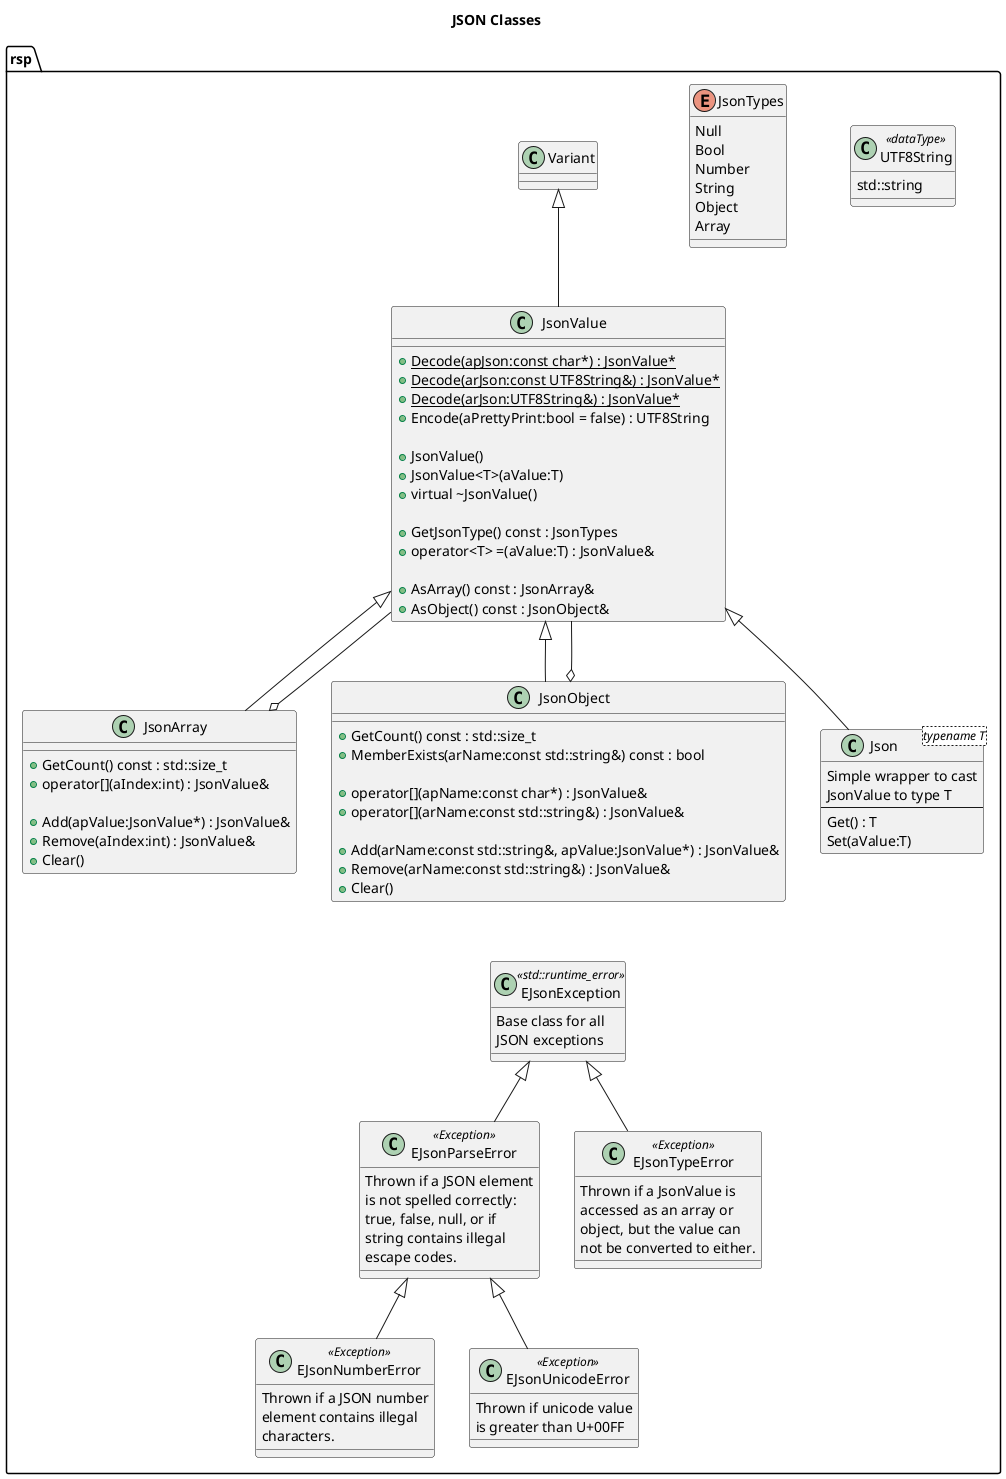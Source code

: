 @startuml

skinparam stereotypeCBackgroundColor<<Exception>> Red
skinparam stereotypeCBackgroundColor<<std::runtime_error>> Red
'hide stereotype

title JSON Classes

namespace rsp {

class UTF8String <<dataType>> {
    std::string
}

enum JsonTypes {
    Null
    Bool
    Number
    String
    Object
    Array
}

class Variant

class JsonValue {
    +{static} Decode(apJson:const char*) : JsonValue*
    +{static} Decode(arJson:const UTF8String&) : JsonValue*
    +{static} Decode(arJson:UTF8String&) : JsonValue*
    +Encode(aPrettyPrint:bool = false) : UTF8String

    +JsonValue()
    +JsonValue<T>(aValue:T)
    +virtual ~JsonValue()

    +GetJsonType() const : JsonTypes
    +operator<T> =(aValue:T) : JsonValue&

    +AsArray() const : JsonArray&
    +AsObject() const : JsonObject&
}

class JsonArray {
    +GetCount() const : std::size_t
    +operator[](aIndex:int) : JsonValue&

    +Add(apValue:JsonValue*) : JsonValue&
    +Remove(aIndex:int) : JsonValue&
    +Clear()
}

class JsonObject {
    +GetCount() const : std::size_t
    +MemberExists(arName:const std::string&) const : bool

    +operator[](apName:const char*) : JsonValue&
    +operator[](arName:const std::string&) : JsonValue&

    +Add(arName:const std::string&, apValue:JsonValue*) : JsonValue&
    +Remove(arName:const std::string&) : JsonValue&
    +Clear()
}

class Json<typename T> {
    Simple wrapper to cast
    JsonValue to type T
--
    Get() : T
    Set(aValue:T)
}

class EJsonException <<std::runtime_error>> {
    Base class for all
    JSON exceptions
}

class EJsonParseError <<Exception>> {
    Thrown if a JSON element
    is not spelled correctly:
    true, false, null, or if
    string contains illegal
    escape codes.
}

class EJsonNumberError <<Exception>> {
    Thrown if a JSON number
    element contains illegal
    characters.
}

class EJsonTypeError <<Exception>> {
    Thrown if a JsonValue is
    accessed as an array or
    object, but the value can
    not be converted to either.
}

class EJsonUnicodeError <<Exception>> {
    Thrown if unicode value
    is greater than U+00FF
}

JsonObject -down[hidden]- EJsonException

EJsonException <|-- EJsonParseError
EJsonException <|-- EJsonTypeError
EJsonParseError <|-- EJsonNumberError
EJsonParseError <|-- EJsonUnicodeError

Variant <|-- JsonValue
JsonValue <|-- JsonArray
JsonValue <|-- JsonObject
JsonValue <|-- Json
JsonArray o-- JsonValue
JsonObject o-- JsonValue

}

@enduml